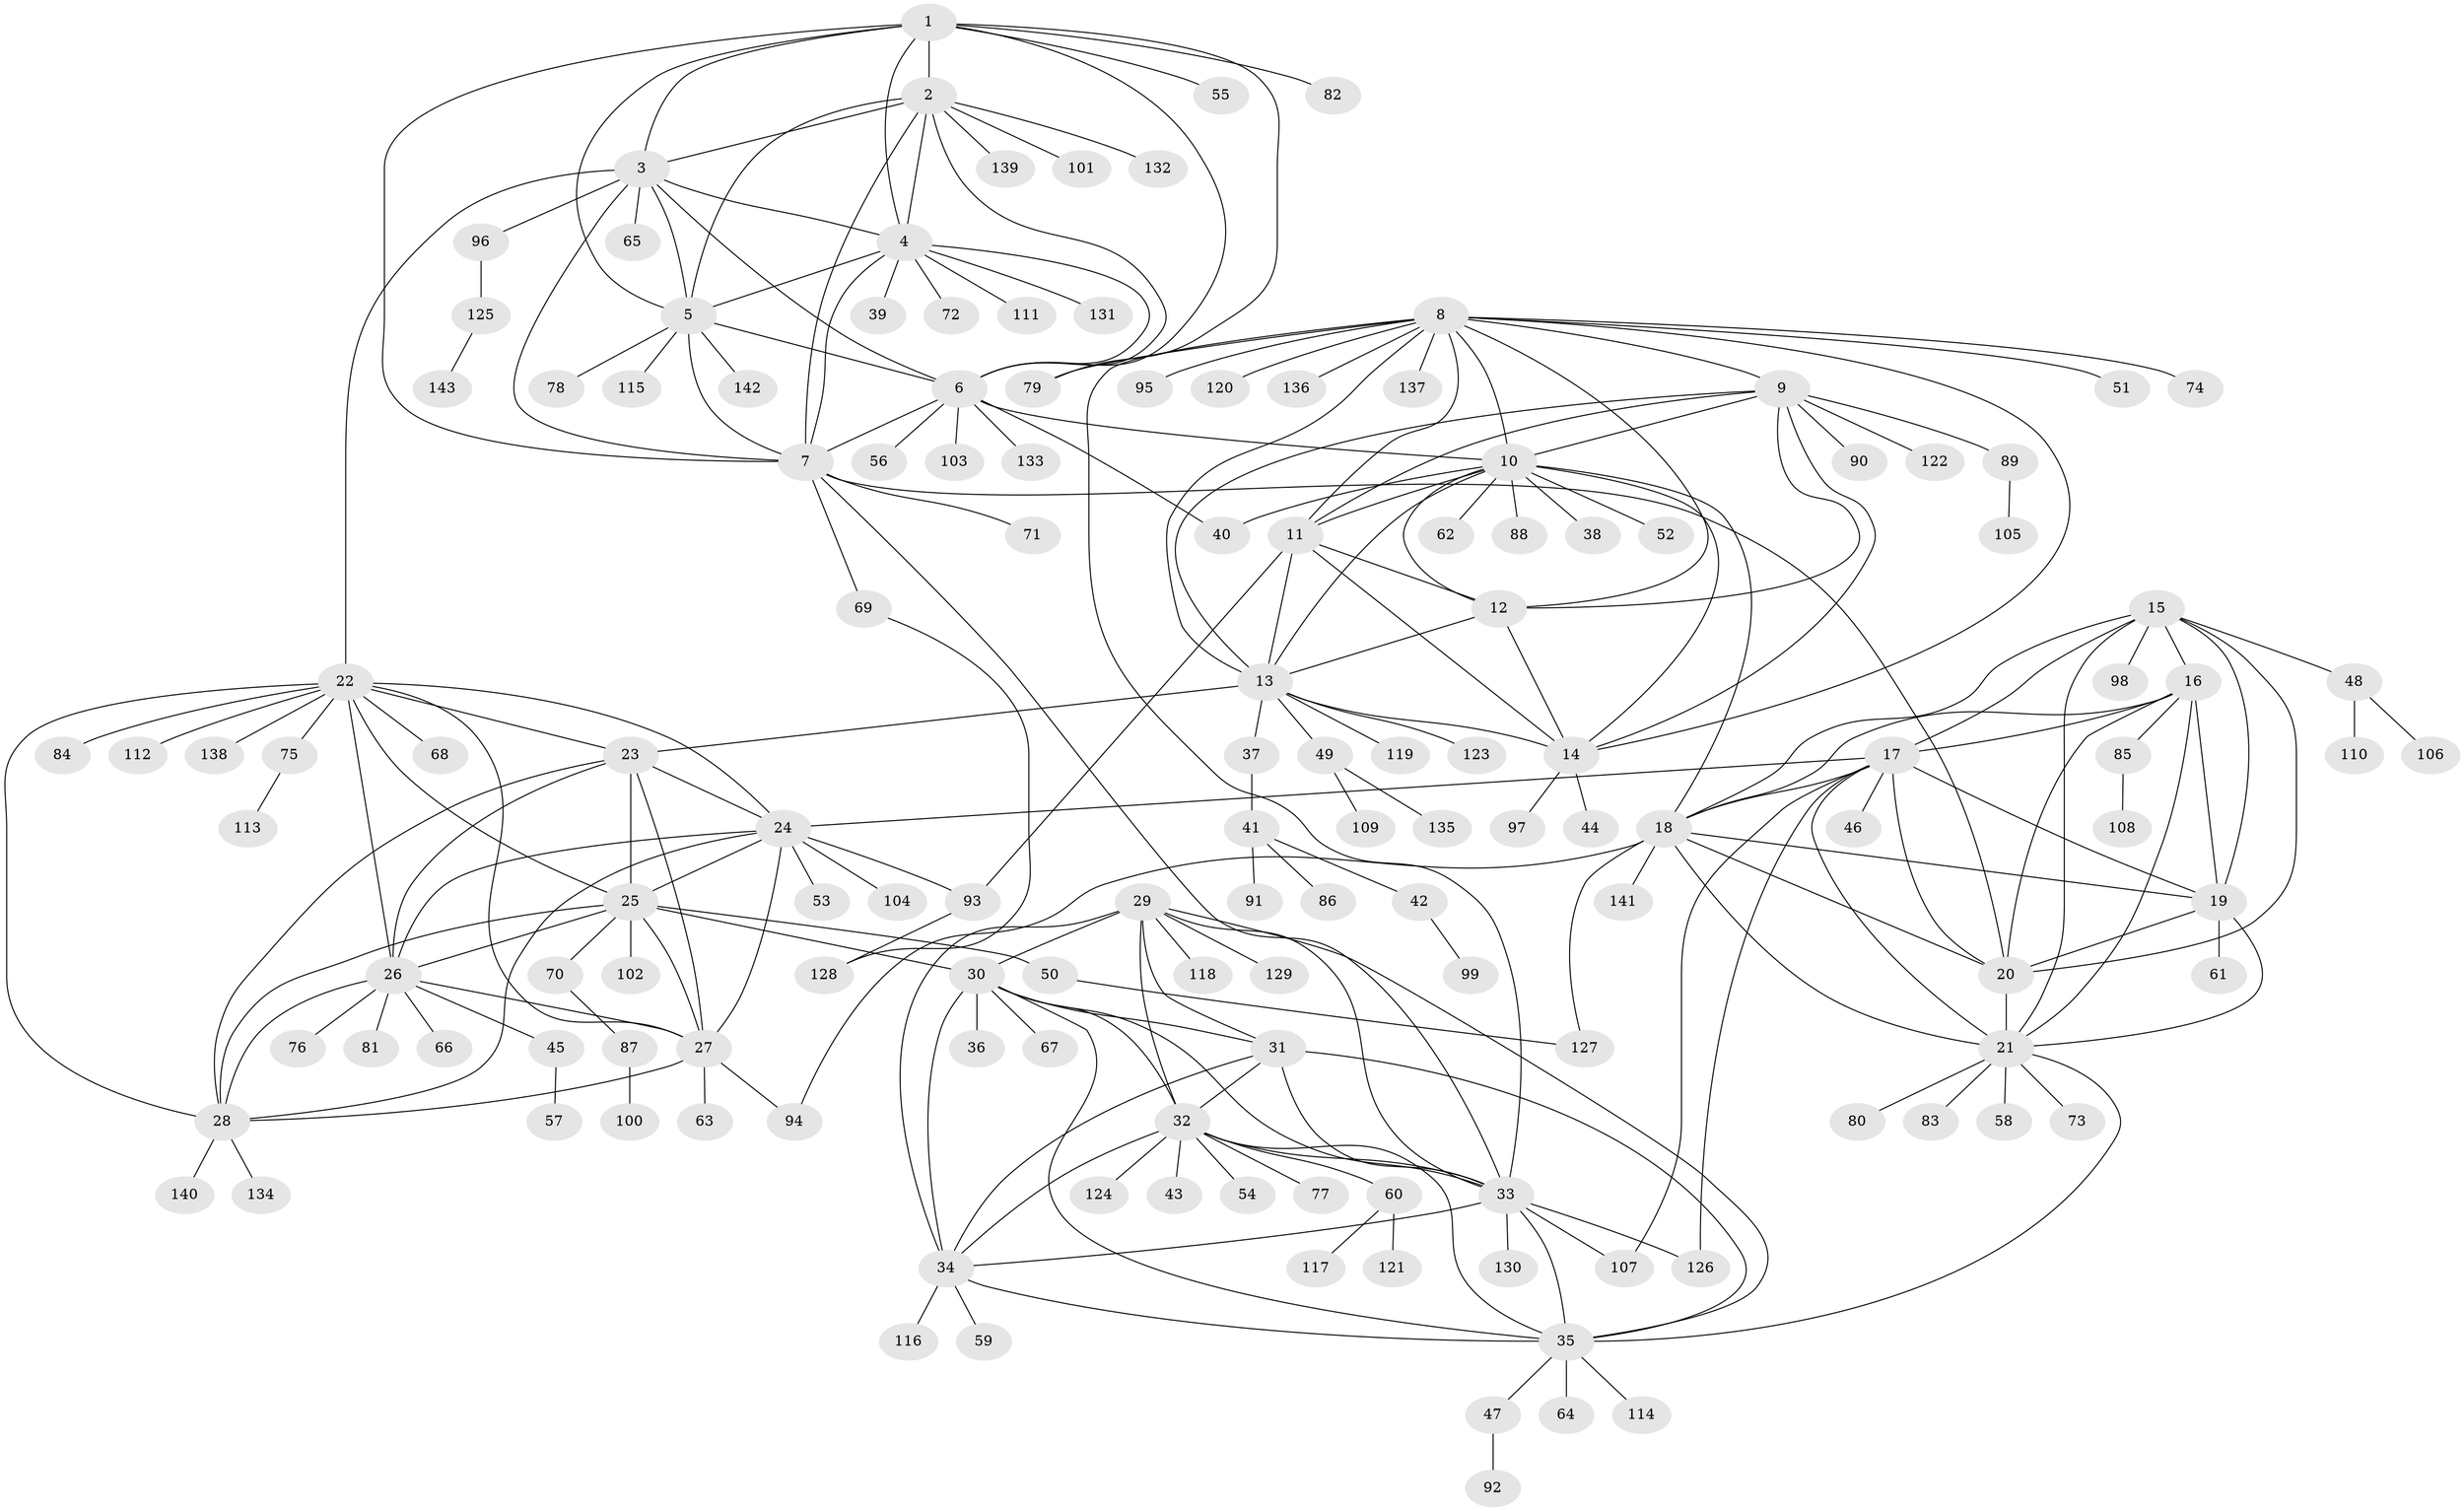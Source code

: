// coarse degree distribution, {6: 0.047619047619047616, 2: 0.047619047619047616, 10: 0.023809523809523808, 9: 0.023809523809523808, 4: 0.023809523809523808, 7: 0.047619047619047616, 8: 0.023809523809523808, 12: 0.023809523809523808, 1: 0.7380952380952381}
// Generated by graph-tools (version 1.1) at 2025/19/03/04/25 18:19:38]
// undirected, 143 vertices, 231 edges
graph export_dot {
graph [start="1"]
  node [color=gray90,style=filled];
  1;
  2;
  3;
  4;
  5;
  6;
  7;
  8;
  9;
  10;
  11;
  12;
  13;
  14;
  15;
  16;
  17;
  18;
  19;
  20;
  21;
  22;
  23;
  24;
  25;
  26;
  27;
  28;
  29;
  30;
  31;
  32;
  33;
  34;
  35;
  36;
  37;
  38;
  39;
  40;
  41;
  42;
  43;
  44;
  45;
  46;
  47;
  48;
  49;
  50;
  51;
  52;
  53;
  54;
  55;
  56;
  57;
  58;
  59;
  60;
  61;
  62;
  63;
  64;
  65;
  66;
  67;
  68;
  69;
  70;
  71;
  72;
  73;
  74;
  75;
  76;
  77;
  78;
  79;
  80;
  81;
  82;
  83;
  84;
  85;
  86;
  87;
  88;
  89;
  90;
  91;
  92;
  93;
  94;
  95;
  96;
  97;
  98;
  99;
  100;
  101;
  102;
  103;
  104;
  105;
  106;
  107;
  108;
  109;
  110;
  111;
  112;
  113;
  114;
  115;
  116;
  117;
  118;
  119;
  120;
  121;
  122;
  123;
  124;
  125;
  126;
  127;
  128;
  129;
  130;
  131;
  132;
  133;
  134;
  135;
  136;
  137;
  138;
  139;
  140;
  141;
  142;
  143;
  1 -- 2;
  1 -- 3;
  1 -- 4;
  1 -- 5;
  1 -- 6;
  1 -- 7;
  1 -- 55;
  1 -- 79;
  1 -- 82;
  2 -- 3;
  2 -- 4;
  2 -- 5;
  2 -- 6;
  2 -- 7;
  2 -- 101;
  2 -- 132;
  2 -- 139;
  3 -- 4;
  3 -- 5;
  3 -- 6;
  3 -- 7;
  3 -- 22;
  3 -- 65;
  3 -- 96;
  4 -- 5;
  4 -- 6;
  4 -- 7;
  4 -- 39;
  4 -- 72;
  4 -- 111;
  4 -- 131;
  5 -- 6;
  5 -- 7;
  5 -- 78;
  5 -- 115;
  5 -- 142;
  6 -- 7;
  6 -- 10;
  6 -- 40;
  6 -- 56;
  6 -- 103;
  6 -- 133;
  7 -- 20;
  7 -- 33;
  7 -- 69;
  7 -- 71;
  8 -- 9;
  8 -- 10;
  8 -- 11;
  8 -- 12;
  8 -- 13;
  8 -- 14;
  8 -- 33;
  8 -- 51;
  8 -- 74;
  8 -- 79;
  8 -- 95;
  8 -- 120;
  8 -- 136;
  8 -- 137;
  9 -- 10;
  9 -- 11;
  9 -- 12;
  9 -- 13;
  9 -- 14;
  9 -- 89;
  9 -- 90;
  9 -- 122;
  10 -- 11;
  10 -- 12;
  10 -- 13;
  10 -- 14;
  10 -- 18;
  10 -- 38;
  10 -- 40;
  10 -- 52;
  10 -- 62;
  10 -- 88;
  11 -- 12;
  11 -- 13;
  11 -- 14;
  11 -- 93;
  12 -- 13;
  12 -- 14;
  13 -- 14;
  13 -- 23;
  13 -- 37;
  13 -- 49;
  13 -- 119;
  13 -- 123;
  14 -- 44;
  14 -- 97;
  15 -- 16;
  15 -- 17;
  15 -- 18;
  15 -- 19;
  15 -- 20;
  15 -- 21;
  15 -- 48;
  15 -- 98;
  16 -- 17;
  16 -- 18;
  16 -- 19;
  16 -- 20;
  16 -- 21;
  16 -- 85;
  17 -- 18;
  17 -- 19;
  17 -- 20;
  17 -- 21;
  17 -- 24;
  17 -- 46;
  17 -- 107;
  17 -- 126;
  18 -- 19;
  18 -- 20;
  18 -- 21;
  18 -- 94;
  18 -- 127;
  18 -- 141;
  19 -- 20;
  19 -- 21;
  19 -- 61;
  20 -- 21;
  21 -- 35;
  21 -- 58;
  21 -- 73;
  21 -- 80;
  21 -- 83;
  22 -- 23;
  22 -- 24;
  22 -- 25;
  22 -- 26;
  22 -- 27;
  22 -- 28;
  22 -- 68;
  22 -- 75;
  22 -- 84;
  22 -- 112;
  22 -- 138;
  23 -- 24;
  23 -- 25;
  23 -- 26;
  23 -- 27;
  23 -- 28;
  24 -- 25;
  24 -- 26;
  24 -- 27;
  24 -- 28;
  24 -- 53;
  24 -- 93;
  24 -- 104;
  25 -- 26;
  25 -- 27;
  25 -- 28;
  25 -- 30;
  25 -- 50;
  25 -- 70;
  25 -- 102;
  26 -- 27;
  26 -- 28;
  26 -- 45;
  26 -- 66;
  26 -- 76;
  26 -- 81;
  27 -- 28;
  27 -- 63;
  27 -- 94;
  28 -- 134;
  28 -- 140;
  29 -- 30;
  29 -- 31;
  29 -- 32;
  29 -- 33;
  29 -- 34;
  29 -- 35;
  29 -- 118;
  29 -- 129;
  30 -- 31;
  30 -- 32;
  30 -- 33;
  30 -- 34;
  30 -- 35;
  30 -- 36;
  30 -- 67;
  31 -- 32;
  31 -- 33;
  31 -- 34;
  31 -- 35;
  32 -- 33;
  32 -- 34;
  32 -- 35;
  32 -- 43;
  32 -- 54;
  32 -- 60;
  32 -- 77;
  32 -- 124;
  33 -- 34;
  33 -- 35;
  33 -- 107;
  33 -- 126;
  33 -- 130;
  34 -- 35;
  34 -- 59;
  34 -- 116;
  35 -- 47;
  35 -- 64;
  35 -- 114;
  37 -- 41;
  41 -- 42;
  41 -- 86;
  41 -- 91;
  42 -- 99;
  45 -- 57;
  47 -- 92;
  48 -- 106;
  48 -- 110;
  49 -- 109;
  49 -- 135;
  50 -- 127;
  60 -- 117;
  60 -- 121;
  69 -- 128;
  70 -- 87;
  75 -- 113;
  85 -- 108;
  87 -- 100;
  89 -- 105;
  93 -- 128;
  96 -- 125;
  125 -- 143;
}
